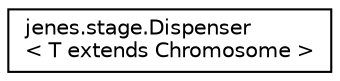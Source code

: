 digraph "Representación gráfica de la clase"
{
  edge [fontname="Helvetica",fontsize="10",labelfontname="Helvetica",labelfontsize="10"];
  node [fontname="Helvetica",fontsize="10",shape=record];
  rankdir="LR";
  Node1 [label="jenes.stage.Dispenser\l\< T extends Chromosome \>",height=0.2,width=0.4,color="black", fillcolor="white", style="filled",URL="$classjenes_1_1stage_1_1_dispenser_3_01_t_01extends_01_chromosome_01_4.html"];
}

